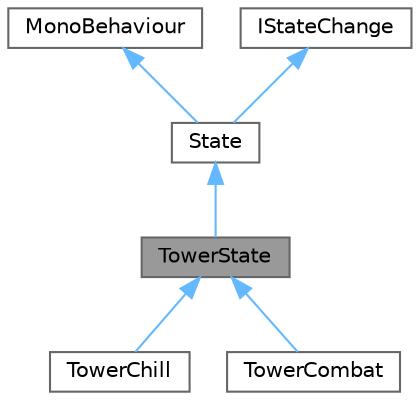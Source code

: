 digraph "TowerState"
{
 // LATEX_PDF_SIZE
  bgcolor="transparent";
  edge [fontname=Helvetica,fontsize=10,labelfontname=Helvetica,labelfontsize=10];
  node [fontname=Helvetica,fontsize=10,shape=box,height=0.2,width=0.4];
  Node1 [label="TowerState",height=0.2,width=0.4,color="gray40", fillcolor="grey60", style="filled", fontcolor="black",tooltip=" "];
  Node2 -> Node1 [dir="back",color="steelblue1",style="solid"];
  Node2 [label="State",height=0.2,width=0.4,color="gray40", fillcolor="white", style="filled",URL="$class_state.html",tooltip=" "];
  Node3 -> Node2 [dir="back",color="steelblue1",style="solid"];
  Node3 [label="MonoBehaviour",height=0.2,width=0.4,color="gray40", fillcolor="white", style="filled",tooltip=" "];
  Node4 -> Node2 [dir="back",color="steelblue1",style="solid"];
  Node4 [label="IStateChange",height=0.2,width=0.4,color="gray40", fillcolor="white", style="filled",URL="$interface_i_state_change.html",tooltip=" "];
  Node1 -> Node5 [dir="back",color="steelblue1",style="solid"];
  Node5 [label="TowerChill",height=0.2,width=0.4,color="gray40", fillcolor="white", style="filled",URL="$class_tower_chill.html",tooltip=" "];
  Node1 -> Node6 [dir="back",color="steelblue1",style="solid"];
  Node6 [label="TowerCombat",height=0.2,width=0.4,color="gray40", fillcolor="white", style="filled",URL="$class_tower_combat.html",tooltip=" "];
}
